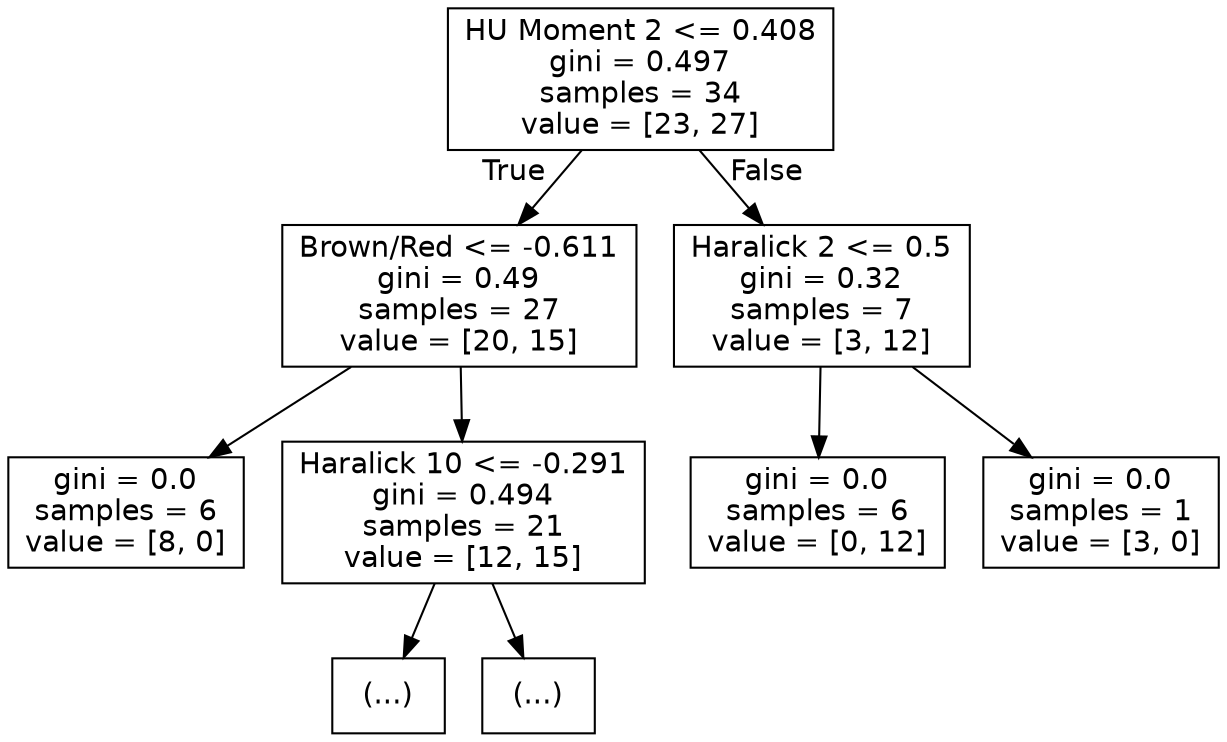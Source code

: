 digraph Tree {
node [shape=box, fontname="helvetica"] ;
edge [fontname="helvetica"] ;
0 [label="HU Moment 2 <= 0.408\ngini = 0.497\nsamples = 34\nvalue = [23, 27]"] ;
1 [label="Brown/Red <= -0.611\ngini = 0.49\nsamples = 27\nvalue = [20, 15]"] ;
0 -> 1 [labeldistance=2.5, labelangle=45, headlabel="True"] ;
2 [label="gini = 0.0\nsamples = 6\nvalue = [8, 0]"] ;
1 -> 2 ;
3 [label="Haralick 10 <= -0.291\ngini = 0.494\nsamples = 21\nvalue = [12, 15]"] ;
1 -> 3 ;
4 [label="(...)"] ;
3 -> 4 ;
5 [label="(...)"] ;
3 -> 5 ;
16 [label="Haralick 2 <= 0.5\ngini = 0.32\nsamples = 7\nvalue = [3, 12]"] ;
0 -> 16 [labeldistance=2.5, labelangle=-45, headlabel="False"] ;
17 [label="gini = 0.0\nsamples = 6\nvalue = [0, 12]"] ;
16 -> 17 ;
18 [label="gini = 0.0\nsamples = 1\nvalue = [3, 0]"] ;
16 -> 18 ;
}